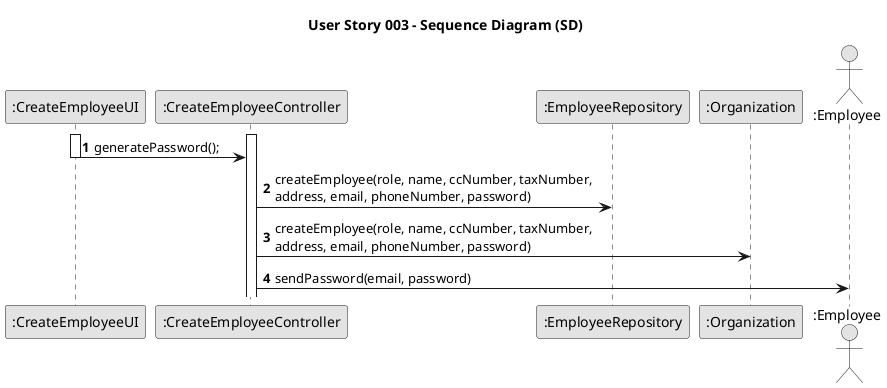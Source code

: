 @startuml
skinparam monochrome true
skinparam packageStyle rectangle
skinparam shadowing false

title User Story 003 - Sequence Diagram (SD)

autonumber

participant ":CreateEmployeeUI" as CRTUI
participant ":CreateEmployeeController" as CNTRL
participant ":EmployeeRepository" as Repository
participant ":Organization" as Organization
actor ":Employee" as Employee


activate CRTUI

activate CNTRL

CRTUI -> CNTRL : generatePassword();

deactivate CRTUI

CNTRL -> Repository: createEmployee(role, name, ccNumber, taxNumber, \naddress, email, phoneNumber, password)

CNTRL -> Organization: createEmployee(role, name, ccNumber, taxNumber, \naddress, email, phoneNumber, password)

CNTRL -> Employee : sendPassword(email, password)

@enduml
